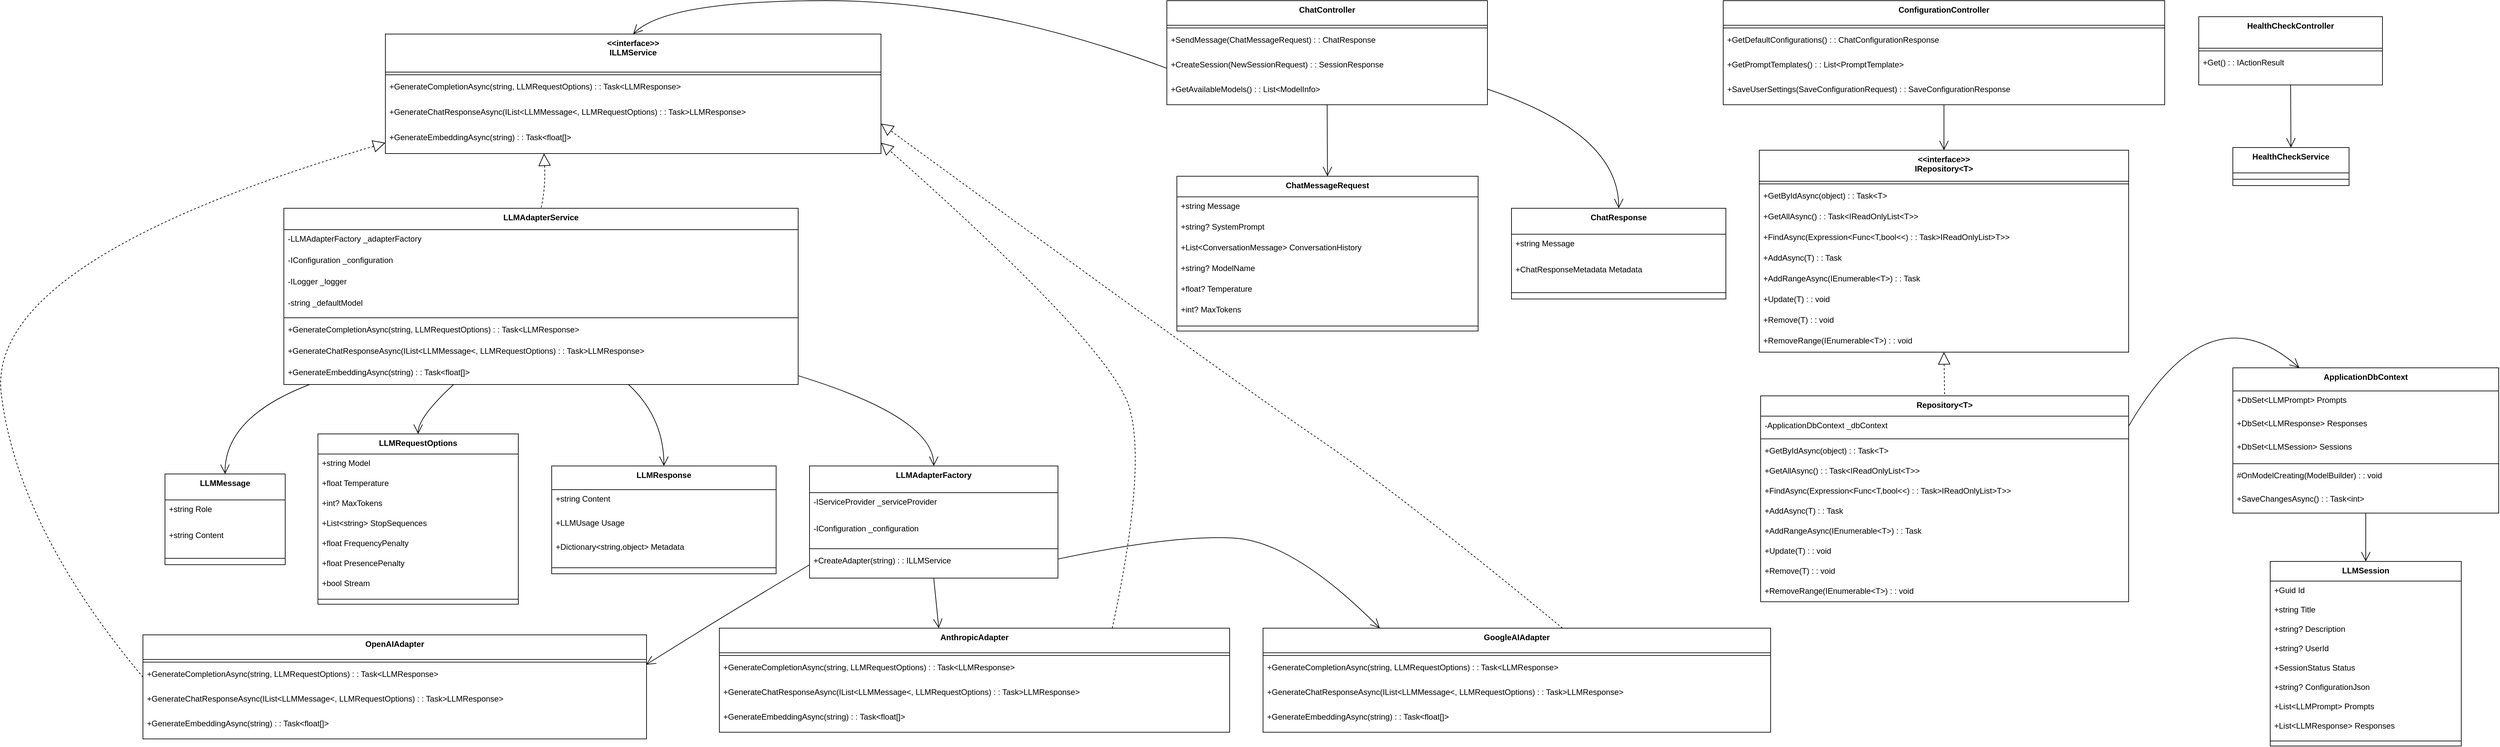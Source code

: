 <mxfile version="26.0.16">
  <diagram name="Página-1" id="ApsR6120ALu_dOZJAOeg">
    <mxGraphModel dx="1590" dy="1212" grid="1" gridSize="10" guides="1" tooltips="1" connect="1" arrows="1" fold="1" page="1" pageScale="1" pageWidth="827" pageHeight="1169" math="0" shadow="0">
      <root>
        <mxCell id="0" />
        <mxCell id="1" parent="0" />
        <mxCell id="GJ7oOKtGmxy4RNg37hP8-1" value="ChatController" style="swimlane;fontStyle=1;align=center;verticalAlign=top;childLayout=stackLayout;horizontal=1;startSize=36.889;horizontalStack=0;resizeParent=1;resizeParentMax=0;resizeLast=0;collapsible=0;marginBottom=0;" vertex="1" parent="1">
          <mxGeometry x="2020" y="20" width="480" height="155.889" as="geometry" />
        </mxCell>
        <mxCell id="GJ7oOKtGmxy4RNg37hP8-2" style="line;strokeWidth=1;fillColor=none;align=left;verticalAlign=middle;spacingTop=-1;spacingLeft=3;spacingRight=3;rotatable=0;labelPosition=right;points=[];portConstraint=eastwest;strokeColor=inherit;" vertex="1" parent="GJ7oOKtGmxy4RNg37hP8-1">
          <mxGeometry y="36.889" width="480" height="8" as="geometry" />
        </mxCell>
        <mxCell id="GJ7oOKtGmxy4RNg37hP8-3" value="+SendMessage(ChatMessageRequest) : : ChatResponse" style="text;strokeColor=none;fillColor=none;align=left;verticalAlign=top;spacingLeft=4;spacingRight=4;overflow=hidden;rotatable=0;points=[[0,0.5],[1,0.5]];portConstraint=eastwest;" vertex="1" parent="GJ7oOKtGmxy4RNg37hP8-1">
          <mxGeometry y="44.889" width="480" height="37" as="geometry" />
        </mxCell>
        <mxCell id="GJ7oOKtGmxy4RNg37hP8-4" value="+CreateSession(NewSessionRequest) : : SessionResponse" style="text;strokeColor=none;fillColor=none;align=left;verticalAlign=top;spacingLeft=4;spacingRight=4;overflow=hidden;rotatable=0;points=[[0,0.5],[1,0.5]];portConstraint=eastwest;" vertex="1" parent="GJ7oOKtGmxy4RNg37hP8-1">
          <mxGeometry y="81.889" width="480" height="37" as="geometry" />
        </mxCell>
        <mxCell id="GJ7oOKtGmxy4RNg37hP8-5" value="+GetAvailableModels() : : List&lt;ModelInfo&gt;" style="text;strokeColor=none;fillColor=none;align=left;verticalAlign=top;spacingLeft=4;spacingRight=4;overflow=hidden;rotatable=0;points=[[0,0.5],[1,0.5]];portConstraint=eastwest;" vertex="1" parent="GJ7oOKtGmxy4RNg37hP8-1">
          <mxGeometry y="118.889" width="480" height="37" as="geometry" />
        </mxCell>
        <mxCell id="GJ7oOKtGmxy4RNg37hP8-6" value="ConfigurationController" style="swimlane;fontStyle=1;align=center;verticalAlign=top;childLayout=stackLayout;horizontal=1;startSize=36.889;horizontalStack=0;resizeParent=1;resizeParentMax=0;resizeLast=0;collapsible=0;marginBottom=0;" vertex="1" parent="1">
          <mxGeometry x="2853" y="20" width="661" height="155.889" as="geometry" />
        </mxCell>
        <mxCell id="GJ7oOKtGmxy4RNg37hP8-7" style="line;strokeWidth=1;fillColor=none;align=left;verticalAlign=middle;spacingTop=-1;spacingLeft=3;spacingRight=3;rotatable=0;labelPosition=right;points=[];portConstraint=eastwest;strokeColor=inherit;" vertex="1" parent="GJ7oOKtGmxy4RNg37hP8-6">
          <mxGeometry y="36.889" width="661" height="8" as="geometry" />
        </mxCell>
        <mxCell id="GJ7oOKtGmxy4RNg37hP8-8" value="+GetDefaultConfigurations() : : ChatConfigurationResponse" style="text;strokeColor=none;fillColor=none;align=left;verticalAlign=top;spacingLeft=4;spacingRight=4;overflow=hidden;rotatable=0;points=[[0,0.5],[1,0.5]];portConstraint=eastwest;" vertex="1" parent="GJ7oOKtGmxy4RNg37hP8-6">
          <mxGeometry y="44.889" width="661" height="37" as="geometry" />
        </mxCell>
        <mxCell id="GJ7oOKtGmxy4RNg37hP8-9" value="+GetPromptTemplates() : : List&lt;PromptTemplate&gt;" style="text;strokeColor=none;fillColor=none;align=left;verticalAlign=top;spacingLeft=4;spacingRight=4;overflow=hidden;rotatable=0;points=[[0,0.5],[1,0.5]];portConstraint=eastwest;" vertex="1" parent="GJ7oOKtGmxy4RNg37hP8-6">
          <mxGeometry y="81.889" width="661" height="37" as="geometry" />
        </mxCell>
        <mxCell id="GJ7oOKtGmxy4RNg37hP8-10" value="+SaveUserSettings(SaveConfigurationRequest) : : SaveConfigurationResponse" style="text;strokeColor=none;fillColor=none;align=left;verticalAlign=top;spacingLeft=4;spacingRight=4;overflow=hidden;rotatable=0;points=[[0,0.5],[1,0.5]];portConstraint=eastwest;" vertex="1" parent="GJ7oOKtGmxy4RNg37hP8-6">
          <mxGeometry y="118.889" width="661" height="37" as="geometry" />
        </mxCell>
        <mxCell id="GJ7oOKtGmxy4RNg37hP8-11" value="HealthCheckController" style="swimlane;fontStyle=1;align=center;verticalAlign=top;childLayout=stackLayout;horizontal=1;startSize=47.2;horizontalStack=0;resizeParent=1;resizeParentMax=0;resizeLast=0;collapsible=0;marginBottom=0;" vertex="1" parent="1">
          <mxGeometry x="3565" y="44" width="275" height="102.2" as="geometry" />
        </mxCell>
        <mxCell id="GJ7oOKtGmxy4RNg37hP8-12" style="line;strokeWidth=1;fillColor=none;align=left;verticalAlign=middle;spacingTop=-1;spacingLeft=3;spacingRight=3;rotatable=0;labelPosition=right;points=[];portConstraint=eastwest;strokeColor=inherit;" vertex="1" parent="GJ7oOKtGmxy4RNg37hP8-11">
          <mxGeometry y="47.2" width="275" height="8" as="geometry" />
        </mxCell>
        <mxCell id="GJ7oOKtGmxy4RNg37hP8-13" value="+Get() : : IActionResult" style="text;strokeColor=none;fillColor=none;align=left;verticalAlign=top;spacingLeft=4;spacingRight=4;overflow=hidden;rotatable=0;points=[[0,0.5],[1,0.5]];portConstraint=eastwest;" vertex="1" parent="GJ7oOKtGmxy4RNg37hP8-11">
          <mxGeometry y="55.2" width="275" height="47" as="geometry" />
        </mxCell>
        <mxCell id="GJ7oOKtGmxy4RNg37hP8-14" value="&lt;&lt;interface&gt;&gt;&#xa;ILLMService" style="swimlane;fontStyle=1;align=center;verticalAlign=top;childLayout=stackLayout;horizontal=1;startSize=57;horizontalStack=0;resizeParent=1;resizeParentMax=0;resizeLast=0;collapsible=0;marginBottom=0;" vertex="1" parent="1">
          <mxGeometry x="850" y="70" width="742" height="179" as="geometry" />
        </mxCell>
        <mxCell id="GJ7oOKtGmxy4RNg37hP8-15" style="line;strokeWidth=1;fillColor=none;align=left;verticalAlign=middle;spacingTop=-1;spacingLeft=3;spacingRight=3;rotatable=0;labelPosition=right;points=[];portConstraint=eastwest;strokeColor=inherit;" vertex="1" parent="GJ7oOKtGmxy4RNg37hP8-14">
          <mxGeometry y="57" width="742" height="8" as="geometry" />
        </mxCell>
        <mxCell id="GJ7oOKtGmxy4RNg37hP8-16" value="+GenerateCompletionAsync(string, LLMRequestOptions) : : Task&lt;LLMResponse&gt;" style="text;strokeColor=none;fillColor=none;align=left;verticalAlign=top;spacingLeft=4;spacingRight=4;overflow=hidden;rotatable=0;points=[[0,0.5],[1,0.5]];portConstraint=eastwest;" vertex="1" parent="GJ7oOKtGmxy4RNg37hP8-14">
          <mxGeometry y="65" width="742" height="38" as="geometry" />
        </mxCell>
        <mxCell id="GJ7oOKtGmxy4RNg37hP8-17" value="+GenerateChatResponseAsync(IList&lt;LLMMessage&lt;, LLMRequestOptions) : : Task&gt;LLMResponse&gt;" style="text;strokeColor=none;fillColor=none;align=left;verticalAlign=top;spacingLeft=4;spacingRight=4;overflow=hidden;rotatable=0;points=[[0,0.5],[1,0.5]];portConstraint=eastwest;" vertex="1" parent="GJ7oOKtGmxy4RNg37hP8-14">
          <mxGeometry y="103" width="742" height="38" as="geometry" />
        </mxCell>
        <mxCell id="GJ7oOKtGmxy4RNg37hP8-18" value="+GenerateEmbeddingAsync(string) : : Task&lt;float[]&gt;" style="text;strokeColor=none;fillColor=none;align=left;verticalAlign=top;spacingLeft=4;spacingRight=4;overflow=hidden;rotatable=0;points=[[0,0.5],[1,0.5]];portConstraint=eastwest;" vertex="1" parent="GJ7oOKtGmxy4RNg37hP8-14">
          <mxGeometry y="141" width="742" height="38" as="geometry" />
        </mxCell>
        <mxCell id="GJ7oOKtGmxy4RNg37hP8-19" value="LLMAdapterService" style="swimlane;fontStyle=1;align=center;verticalAlign=top;childLayout=stackLayout;horizontal=1;startSize=32;horizontalStack=0;resizeParent=1;resizeParentMax=0;resizeLast=0;collapsible=0;marginBottom=0;" vertex="1" parent="1">
          <mxGeometry x="698" y="331" width="770" height="264" as="geometry" />
        </mxCell>
        <mxCell id="GJ7oOKtGmxy4RNg37hP8-20" value="-LLMAdapterFactory _adapterFactory" style="text;strokeColor=none;fillColor=none;align=left;verticalAlign=top;spacingLeft=4;spacingRight=4;overflow=hidden;rotatable=0;points=[[0,0.5],[1,0.5]];portConstraint=eastwest;" vertex="1" parent="GJ7oOKtGmxy4RNg37hP8-19">
          <mxGeometry y="32" width="770" height="32" as="geometry" />
        </mxCell>
        <mxCell id="GJ7oOKtGmxy4RNg37hP8-21" value="-IConfiguration _configuration" style="text;strokeColor=none;fillColor=none;align=left;verticalAlign=top;spacingLeft=4;spacingRight=4;overflow=hidden;rotatable=0;points=[[0,0.5],[1,0.5]];portConstraint=eastwest;" vertex="1" parent="GJ7oOKtGmxy4RNg37hP8-19">
          <mxGeometry y="64" width="770" height="32" as="geometry" />
        </mxCell>
        <mxCell id="GJ7oOKtGmxy4RNg37hP8-22" value="-ILogger _logger" style="text;strokeColor=none;fillColor=none;align=left;verticalAlign=top;spacingLeft=4;spacingRight=4;overflow=hidden;rotatable=0;points=[[0,0.5],[1,0.5]];portConstraint=eastwest;" vertex="1" parent="GJ7oOKtGmxy4RNg37hP8-19">
          <mxGeometry y="96" width="770" height="32" as="geometry" />
        </mxCell>
        <mxCell id="GJ7oOKtGmxy4RNg37hP8-23" value="-string _defaultModel" style="text;strokeColor=none;fillColor=none;align=left;verticalAlign=top;spacingLeft=4;spacingRight=4;overflow=hidden;rotatable=0;points=[[0,0.5],[1,0.5]];portConstraint=eastwest;" vertex="1" parent="GJ7oOKtGmxy4RNg37hP8-19">
          <mxGeometry y="128" width="770" height="32" as="geometry" />
        </mxCell>
        <mxCell id="GJ7oOKtGmxy4RNg37hP8-24" style="line;strokeWidth=1;fillColor=none;align=left;verticalAlign=middle;spacingTop=-1;spacingLeft=3;spacingRight=3;rotatable=0;labelPosition=right;points=[];portConstraint=eastwest;strokeColor=inherit;" vertex="1" parent="GJ7oOKtGmxy4RNg37hP8-19">
          <mxGeometry y="160" width="770" height="8" as="geometry" />
        </mxCell>
        <mxCell id="GJ7oOKtGmxy4RNg37hP8-25" value="+GenerateCompletionAsync(string, LLMRequestOptions) : : Task&lt;LLMResponse&gt;" style="text;strokeColor=none;fillColor=none;align=left;verticalAlign=top;spacingLeft=4;spacingRight=4;overflow=hidden;rotatable=0;points=[[0,0.5],[1,0.5]];portConstraint=eastwest;" vertex="1" parent="GJ7oOKtGmxy4RNg37hP8-19">
          <mxGeometry y="168" width="770" height="32" as="geometry" />
        </mxCell>
        <mxCell id="GJ7oOKtGmxy4RNg37hP8-26" value="+GenerateChatResponseAsync(IList&lt;LLMMessage&lt;, LLMRequestOptions) : : Task&gt;LLMResponse&gt;" style="text;strokeColor=none;fillColor=none;align=left;verticalAlign=top;spacingLeft=4;spacingRight=4;overflow=hidden;rotatable=0;points=[[0,0.5],[1,0.5]];portConstraint=eastwest;" vertex="1" parent="GJ7oOKtGmxy4RNg37hP8-19">
          <mxGeometry y="200" width="770" height="32" as="geometry" />
        </mxCell>
        <mxCell id="GJ7oOKtGmxy4RNg37hP8-27" value="+GenerateEmbeddingAsync(string) : : Task&lt;float[]&gt;" style="text;strokeColor=none;fillColor=none;align=left;verticalAlign=top;spacingLeft=4;spacingRight=4;overflow=hidden;rotatable=0;points=[[0,0.5],[1,0.5]];portConstraint=eastwest;" vertex="1" parent="GJ7oOKtGmxy4RNg37hP8-19">
          <mxGeometry y="232" width="770" height="32" as="geometry" />
        </mxCell>
        <mxCell id="GJ7oOKtGmxy4RNg37hP8-28" value="LLMAdapterFactory" style="swimlane;fontStyle=1;align=center;verticalAlign=top;childLayout=stackLayout;horizontal=1;startSize=40;horizontalStack=0;resizeParent=1;resizeParentMax=0;resizeLast=0;collapsible=0;marginBottom=0;" vertex="1" parent="1">
          <mxGeometry x="1485" y="717" width="372" height="168" as="geometry" />
        </mxCell>
        <mxCell id="GJ7oOKtGmxy4RNg37hP8-29" value="-IServiceProvider _serviceProvider" style="text;strokeColor=none;fillColor=none;align=left;verticalAlign=top;spacingLeft=4;spacingRight=4;overflow=hidden;rotatable=0;points=[[0,0.5],[1,0.5]];portConstraint=eastwest;" vertex="1" parent="GJ7oOKtGmxy4RNg37hP8-28">
          <mxGeometry y="40" width="372" height="40" as="geometry" />
        </mxCell>
        <mxCell id="GJ7oOKtGmxy4RNg37hP8-30" value="-IConfiguration _configuration" style="text;strokeColor=none;fillColor=none;align=left;verticalAlign=top;spacingLeft=4;spacingRight=4;overflow=hidden;rotatable=0;points=[[0,0.5],[1,0.5]];portConstraint=eastwest;" vertex="1" parent="GJ7oOKtGmxy4RNg37hP8-28">
          <mxGeometry y="80" width="372" height="40" as="geometry" />
        </mxCell>
        <mxCell id="GJ7oOKtGmxy4RNg37hP8-31" style="line;strokeWidth=1;fillColor=none;align=left;verticalAlign=middle;spacingTop=-1;spacingLeft=3;spacingRight=3;rotatable=0;labelPosition=right;points=[];portConstraint=eastwest;strokeColor=inherit;" vertex="1" parent="GJ7oOKtGmxy4RNg37hP8-28">
          <mxGeometry y="120" width="372" height="8" as="geometry" />
        </mxCell>
        <mxCell id="GJ7oOKtGmxy4RNg37hP8-32" value="+CreateAdapter(string) : : ILLMService" style="text;strokeColor=none;fillColor=none;align=left;verticalAlign=top;spacingLeft=4;spacingRight=4;overflow=hidden;rotatable=0;points=[[0,0.5],[1,0.5]];portConstraint=eastwest;" vertex="1" parent="GJ7oOKtGmxy4RNg37hP8-28">
          <mxGeometry y="128" width="372" height="40" as="geometry" />
        </mxCell>
        <mxCell id="GJ7oOKtGmxy4RNg37hP8-33" value="OpenAIAdapter" style="swimlane;fontStyle=1;align=center;verticalAlign=top;childLayout=stackLayout;horizontal=1;startSize=36.889;horizontalStack=0;resizeParent=1;resizeParentMax=0;resizeLast=0;collapsible=0;marginBottom=0;" vertex="1" parent="1">
          <mxGeometry x="487" y="970" width="754" height="155.889" as="geometry" />
        </mxCell>
        <mxCell id="GJ7oOKtGmxy4RNg37hP8-34" style="line;strokeWidth=1;fillColor=none;align=left;verticalAlign=middle;spacingTop=-1;spacingLeft=3;spacingRight=3;rotatable=0;labelPosition=right;points=[];portConstraint=eastwest;strokeColor=inherit;" vertex="1" parent="GJ7oOKtGmxy4RNg37hP8-33">
          <mxGeometry y="36.889" width="754" height="8" as="geometry" />
        </mxCell>
        <mxCell id="GJ7oOKtGmxy4RNg37hP8-35" value="+GenerateCompletionAsync(string, LLMRequestOptions) : : Task&lt;LLMResponse&gt;" style="text;strokeColor=none;fillColor=none;align=left;verticalAlign=top;spacingLeft=4;spacingRight=4;overflow=hidden;rotatable=0;points=[[0,0.5],[1,0.5]];portConstraint=eastwest;" vertex="1" parent="GJ7oOKtGmxy4RNg37hP8-33">
          <mxGeometry y="44.889" width="754" height="37" as="geometry" />
        </mxCell>
        <mxCell id="GJ7oOKtGmxy4RNg37hP8-36" value="+GenerateChatResponseAsync(IList&lt;LLMMessage&lt;, LLMRequestOptions) : : Task&gt;LLMResponse&gt;" style="text;strokeColor=none;fillColor=none;align=left;verticalAlign=top;spacingLeft=4;spacingRight=4;overflow=hidden;rotatable=0;points=[[0,0.5],[1,0.5]];portConstraint=eastwest;" vertex="1" parent="GJ7oOKtGmxy4RNg37hP8-33">
          <mxGeometry y="81.889" width="754" height="37" as="geometry" />
        </mxCell>
        <mxCell id="GJ7oOKtGmxy4RNg37hP8-37" value="+GenerateEmbeddingAsync(string) : : Task&lt;float[]&gt;" style="text;strokeColor=none;fillColor=none;align=left;verticalAlign=top;spacingLeft=4;spacingRight=4;overflow=hidden;rotatable=0;points=[[0,0.5],[1,0.5]];portConstraint=eastwest;" vertex="1" parent="GJ7oOKtGmxy4RNg37hP8-33">
          <mxGeometry y="118.889" width="754" height="37" as="geometry" />
        </mxCell>
        <mxCell id="GJ7oOKtGmxy4RNg37hP8-38" value="AnthropicAdapter" style="swimlane;fontStyle=1;align=center;verticalAlign=top;childLayout=stackLayout;horizontal=1;startSize=36.889;horizontalStack=0;resizeParent=1;resizeParentMax=0;resizeLast=0;collapsible=0;marginBottom=0;" vertex="1" parent="1">
          <mxGeometry x="1350" y="960" width="764" height="155.889" as="geometry" />
        </mxCell>
        <mxCell id="GJ7oOKtGmxy4RNg37hP8-39" style="line;strokeWidth=1;fillColor=none;align=left;verticalAlign=middle;spacingTop=-1;spacingLeft=3;spacingRight=3;rotatable=0;labelPosition=right;points=[];portConstraint=eastwest;strokeColor=inherit;" vertex="1" parent="GJ7oOKtGmxy4RNg37hP8-38">
          <mxGeometry y="36.889" width="764" height="8" as="geometry" />
        </mxCell>
        <mxCell id="GJ7oOKtGmxy4RNg37hP8-40" value="+GenerateCompletionAsync(string, LLMRequestOptions) : : Task&lt;LLMResponse&gt;" style="text;strokeColor=none;fillColor=none;align=left;verticalAlign=top;spacingLeft=4;spacingRight=4;overflow=hidden;rotatable=0;points=[[0,0.5],[1,0.5]];portConstraint=eastwest;" vertex="1" parent="GJ7oOKtGmxy4RNg37hP8-38">
          <mxGeometry y="44.889" width="764" height="37" as="geometry" />
        </mxCell>
        <mxCell id="GJ7oOKtGmxy4RNg37hP8-41" value="+GenerateChatResponseAsync(IList&lt;LLMMessage&lt;, LLMRequestOptions) : : Task&gt;LLMResponse&gt;" style="text;strokeColor=none;fillColor=none;align=left;verticalAlign=top;spacingLeft=4;spacingRight=4;overflow=hidden;rotatable=0;points=[[0,0.5],[1,0.5]];portConstraint=eastwest;" vertex="1" parent="GJ7oOKtGmxy4RNg37hP8-38">
          <mxGeometry y="81.889" width="764" height="37" as="geometry" />
        </mxCell>
        <mxCell id="GJ7oOKtGmxy4RNg37hP8-42" value="+GenerateEmbeddingAsync(string) : : Task&lt;float[]&gt;" style="text;strokeColor=none;fillColor=none;align=left;verticalAlign=top;spacingLeft=4;spacingRight=4;overflow=hidden;rotatable=0;points=[[0,0.5],[1,0.5]];portConstraint=eastwest;" vertex="1" parent="GJ7oOKtGmxy4RNg37hP8-38">
          <mxGeometry y="118.889" width="764" height="37" as="geometry" />
        </mxCell>
        <mxCell id="GJ7oOKtGmxy4RNg37hP8-43" value="GoogleAIAdapter" style="swimlane;fontStyle=1;align=center;verticalAlign=top;childLayout=stackLayout;horizontal=1;startSize=36.889;horizontalStack=0;resizeParent=1;resizeParentMax=0;resizeLast=0;collapsible=0;marginBottom=0;" vertex="1" parent="1">
          <mxGeometry x="2164" y="960" width="760" height="155.889" as="geometry" />
        </mxCell>
        <mxCell id="GJ7oOKtGmxy4RNg37hP8-44" style="line;strokeWidth=1;fillColor=none;align=left;verticalAlign=middle;spacingTop=-1;spacingLeft=3;spacingRight=3;rotatable=0;labelPosition=right;points=[];portConstraint=eastwest;strokeColor=inherit;" vertex="1" parent="GJ7oOKtGmxy4RNg37hP8-43">
          <mxGeometry y="36.889" width="760" height="8" as="geometry" />
        </mxCell>
        <mxCell id="GJ7oOKtGmxy4RNg37hP8-45" value="+GenerateCompletionAsync(string, LLMRequestOptions) : : Task&lt;LLMResponse&gt;" style="text;strokeColor=none;fillColor=none;align=left;verticalAlign=top;spacingLeft=4;spacingRight=4;overflow=hidden;rotatable=0;points=[[0,0.5],[1,0.5]];portConstraint=eastwest;" vertex="1" parent="GJ7oOKtGmxy4RNg37hP8-43">
          <mxGeometry y="44.889" width="760" height="37" as="geometry" />
        </mxCell>
        <mxCell id="GJ7oOKtGmxy4RNg37hP8-46" value="+GenerateChatResponseAsync(IList&lt;LLMMessage&lt;, LLMRequestOptions) : : Task&gt;LLMResponse&gt;" style="text;strokeColor=none;fillColor=none;align=left;verticalAlign=top;spacingLeft=4;spacingRight=4;overflow=hidden;rotatable=0;points=[[0,0.5],[1,0.5]];portConstraint=eastwest;" vertex="1" parent="GJ7oOKtGmxy4RNg37hP8-43">
          <mxGeometry y="81.889" width="760" height="37" as="geometry" />
        </mxCell>
        <mxCell id="GJ7oOKtGmxy4RNg37hP8-47" value="+GenerateEmbeddingAsync(string) : : Task&lt;float[]&gt;" style="text;strokeColor=none;fillColor=none;align=left;verticalAlign=top;spacingLeft=4;spacingRight=4;overflow=hidden;rotatable=0;points=[[0,0.5],[1,0.5]];portConstraint=eastwest;" vertex="1" parent="GJ7oOKtGmxy4RNg37hP8-43">
          <mxGeometry y="118.889" width="760" height="37" as="geometry" />
        </mxCell>
        <mxCell id="GJ7oOKtGmxy4RNg37hP8-48" value="LLMMessage" style="swimlane;fontStyle=1;align=center;verticalAlign=top;childLayout=stackLayout;horizontal=1;startSize=38.857;horizontalStack=0;resizeParent=1;resizeParentMax=0;resizeLast=0;collapsible=0;marginBottom=0;" vertex="1" parent="1">
          <mxGeometry x="520" y="729" width="180" height="135.857" as="geometry" />
        </mxCell>
        <mxCell id="GJ7oOKtGmxy4RNg37hP8-49" value="+string Role" style="text;strokeColor=none;fillColor=none;align=left;verticalAlign=top;spacingLeft=4;spacingRight=4;overflow=hidden;rotatable=0;points=[[0,0.5],[1,0.5]];portConstraint=eastwest;" vertex="1" parent="GJ7oOKtGmxy4RNg37hP8-48">
          <mxGeometry y="38.857" width="180" height="39" as="geometry" />
        </mxCell>
        <mxCell id="GJ7oOKtGmxy4RNg37hP8-50" value="+string Content" style="text;strokeColor=none;fillColor=none;align=left;verticalAlign=top;spacingLeft=4;spacingRight=4;overflow=hidden;rotatable=0;points=[[0,0.5],[1,0.5]];portConstraint=eastwest;" vertex="1" parent="GJ7oOKtGmxy4RNg37hP8-48">
          <mxGeometry y="77.857" width="180" height="39" as="geometry" />
        </mxCell>
        <mxCell id="GJ7oOKtGmxy4RNg37hP8-51" style="line;strokeWidth=1;fillColor=none;align=left;verticalAlign=middle;spacingTop=-1;spacingLeft=3;spacingRight=3;rotatable=0;labelPosition=right;points=[];portConstraint=eastwest;strokeColor=inherit;" vertex="1" parent="GJ7oOKtGmxy4RNg37hP8-48">
          <mxGeometry y="116.857" width="180" height="19" as="geometry" />
        </mxCell>
        <mxCell id="GJ7oOKtGmxy4RNg37hP8-52" value="LLMRequestOptions" style="swimlane;fontStyle=1;align=center;verticalAlign=top;childLayout=stackLayout;horizontal=1;startSize=30.118;horizontalStack=0;resizeParent=1;resizeParentMax=0;resizeLast=0;collapsible=0;marginBottom=0;" vertex="1" parent="1">
          <mxGeometry x="749" y="669" width="300" height="255.118" as="geometry" />
        </mxCell>
        <mxCell id="GJ7oOKtGmxy4RNg37hP8-53" value="+string Model" style="text;strokeColor=none;fillColor=none;align=left;verticalAlign=top;spacingLeft=4;spacingRight=4;overflow=hidden;rotatable=0;points=[[0,0.5],[1,0.5]];portConstraint=eastwest;" vertex="1" parent="GJ7oOKtGmxy4RNg37hP8-52">
          <mxGeometry y="30.118" width="300" height="30" as="geometry" />
        </mxCell>
        <mxCell id="GJ7oOKtGmxy4RNg37hP8-54" value="+float Temperature" style="text;strokeColor=none;fillColor=none;align=left;verticalAlign=top;spacingLeft=4;spacingRight=4;overflow=hidden;rotatable=0;points=[[0,0.5],[1,0.5]];portConstraint=eastwest;" vertex="1" parent="GJ7oOKtGmxy4RNg37hP8-52">
          <mxGeometry y="60.118" width="300" height="30" as="geometry" />
        </mxCell>
        <mxCell id="GJ7oOKtGmxy4RNg37hP8-55" value="+int? MaxTokens" style="text;strokeColor=none;fillColor=none;align=left;verticalAlign=top;spacingLeft=4;spacingRight=4;overflow=hidden;rotatable=0;points=[[0,0.5],[1,0.5]];portConstraint=eastwest;" vertex="1" parent="GJ7oOKtGmxy4RNg37hP8-52">
          <mxGeometry y="90.118" width="300" height="30" as="geometry" />
        </mxCell>
        <mxCell id="GJ7oOKtGmxy4RNg37hP8-56" value="+List&lt;string&gt; StopSequences" style="text;strokeColor=none;fillColor=none;align=left;verticalAlign=top;spacingLeft=4;spacingRight=4;overflow=hidden;rotatable=0;points=[[0,0.5],[1,0.5]];portConstraint=eastwest;" vertex="1" parent="GJ7oOKtGmxy4RNg37hP8-52">
          <mxGeometry y="120.118" width="300" height="30" as="geometry" />
        </mxCell>
        <mxCell id="GJ7oOKtGmxy4RNg37hP8-57" value="+float FrequencyPenalty" style="text;strokeColor=none;fillColor=none;align=left;verticalAlign=top;spacingLeft=4;spacingRight=4;overflow=hidden;rotatable=0;points=[[0,0.5],[1,0.5]];portConstraint=eastwest;" vertex="1" parent="GJ7oOKtGmxy4RNg37hP8-52">
          <mxGeometry y="150.118" width="300" height="30" as="geometry" />
        </mxCell>
        <mxCell id="GJ7oOKtGmxy4RNg37hP8-58" value="+float PresencePenalty" style="text;strokeColor=none;fillColor=none;align=left;verticalAlign=top;spacingLeft=4;spacingRight=4;overflow=hidden;rotatable=0;points=[[0,0.5],[1,0.5]];portConstraint=eastwest;" vertex="1" parent="GJ7oOKtGmxy4RNg37hP8-52">
          <mxGeometry y="180.118" width="300" height="30" as="geometry" />
        </mxCell>
        <mxCell id="GJ7oOKtGmxy4RNg37hP8-59" value="+bool Stream" style="text;strokeColor=none;fillColor=none;align=left;verticalAlign=top;spacingLeft=4;spacingRight=4;overflow=hidden;rotatable=0;points=[[0,0.5],[1,0.5]];portConstraint=eastwest;" vertex="1" parent="GJ7oOKtGmxy4RNg37hP8-52">
          <mxGeometry y="210.118" width="300" height="30" as="geometry" />
        </mxCell>
        <mxCell id="GJ7oOKtGmxy4RNg37hP8-60" style="line;strokeWidth=1;fillColor=none;align=left;verticalAlign=middle;spacingTop=-1;spacingLeft=3;spacingRight=3;rotatable=0;labelPosition=right;points=[];portConstraint=eastwest;strokeColor=inherit;" vertex="1" parent="GJ7oOKtGmxy4RNg37hP8-52">
          <mxGeometry y="240.118" width="300" height="15" as="geometry" />
        </mxCell>
        <mxCell id="GJ7oOKtGmxy4RNg37hP8-61" value="LLMResponse" style="swimlane;fontStyle=1;align=center;verticalAlign=top;childLayout=stackLayout;horizontal=1;startSize=35.556;horizontalStack=0;resizeParent=1;resizeParentMax=0;resizeLast=0;collapsible=0;marginBottom=0;" vertex="1" parent="1">
          <mxGeometry x="1099" y="717" width="336" height="161.556" as="geometry" />
        </mxCell>
        <mxCell id="GJ7oOKtGmxy4RNg37hP8-62" value="+string Content" style="text;strokeColor=none;fillColor=none;align=left;verticalAlign=top;spacingLeft=4;spacingRight=4;overflow=hidden;rotatable=0;points=[[0,0.5],[1,0.5]];portConstraint=eastwest;" vertex="1" parent="GJ7oOKtGmxy4RNg37hP8-61">
          <mxGeometry y="35.556" width="336" height="36" as="geometry" />
        </mxCell>
        <mxCell id="GJ7oOKtGmxy4RNg37hP8-63" value="+LLMUsage Usage" style="text;strokeColor=none;fillColor=none;align=left;verticalAlign=top;spacingLeft=4;spacingRight=4;overflow=hidden;rotatable=0;points=[[0,0.5],[1,0.5]];portConstraint=eastwest;" vertex="1" parent="GJ7oOKtGmxy4RNg37hP8-61">
          <mxGeometry y="71.556" width="336" height="36" as="geometry" />
        </mxCell>
        <mxCell id="GJ7oOKtGmxy4RNg37hP8-64" value="+Dictionary&lt;string,object&gt; Metadata" style="text;strokeColor=none;fillColor=none;align=left;verticalAlign=top;spacingLeft=4;spacingRight=4;overflow=hidden;rotatable=0;points=[[0,0.5],[1,0.5]];portConstraint=eastwest;" vertex="1" parent="GJ7oOKtGmxy4RNg37hP8-61">
          <mxGeometry y="107.556" width="336" height="36" as="geometry" />
        </mxCell>
        <mxCell id="GJ7oOKtGmxy4RNg37hP8-65" style="line;strokeWidth=1;fillColor=none;align=left;verticalAlign=middle;spacingTop=-1;spacingLeft=3;spacingRight=3;rotatable=0;labelPosition=right;points=[];portConstraint=eastwest;strokeColor=inherit;" vertex="1" parent="GJ7oOKtGmxy4RNg37hP8-61">
          <mxGeometry y="143.556" width="336" height="18" as="geometry" />
        </mxCell>
        <mxCell id="GJ7oOKtGmxy4RNg37hP8-66" value="ChatMessageRequest" style="swimlane;fontStyle=1;align=center;verticalAlign=top;childLayout=stackLayout;horizontal=1;startSize=30.933;horizontalStack=0;resizeParent=1;resizeParentMax=0;resizeLast=0;collapsible=0;marginBottom=0;" vertex="1" parent="1">
          <mxGeometry x="2035" y="283" width="451" height="231.933" as="geometry" />
        </mxCell>
        <mxCell id="GJ7oOKtGmxy4RNg37hP8-67" value="+string Message" style="text;strokeColor=none;fillColor=none;align=left;verticalAlign=top;spacingLeft=4;spacingRight=4;overflow=hidden;rotatable=0;points=[[0,0.5],[1,0.5]];portConstraint=eastwest;" vertex="1" parent="GJ7oOKtGmxy4RNg37hP8-66">
          <mxGeometry y="30.933" width="451" height="31" as="geometry" />
        </mxCell>
        <mxCell id="GJ7oOKtGmxy4RNg37hP8-68" value="+string? SystemPrompt" style="text;strokeColor=none;fillColor=none;align=left;verticalAlign=top;spacingLeft=4;spacingRight=4;overflow=hidden;rotatable=0;points=[[0,0.5],[1,0.5]];portConstraint=eastwest;" vertex="1" parent="GJ7oOKtGmxy4RNg37hP8-66">
          <mxGeometry y="61.933" width="451" height="31" as="geometry" />
        </mxCell>
        <mxCell id="GJ7oOKtGmxy4RNg37hP8-69" value="+List&lt;ConversationMessage&gt; ConversationHistory" style="text;strokeColor=none;fillColor=none;align=left;verticalAlign=top;spacingLeft=4;spacingRight=4;overflow=hidden;rotatable=0;points=[[0,0.5],[1,0.5]];portConstraint=eastwest;" vertex="1" parent="GJ7oOKtGmxy4RNg37hP8-66">
          <mxGeometry y="92.933" width="451" height="31" as="geometry" />
        </mxCell>
        <mxCell id="GJ7oOKtGmxy4RNg37hP8-70" value="+string? ModelName" style="text;strokeColor=none;fillColor=none;align=left;verticalAlign=top;spacingLeft=4;spacingRight=4;overflow=hidden;rotatable=0;points=[[0,0.5],[1,0.5]];portConstraint=eastwest;" vertex="1" parent="GJ7oOKtGmxy4RNg37hP8-66">
          <mxGeometry y="123.933" width="451" height="31" as="geometry" />
        </mxCell>
        <mxCell id="GJ7oOKtGmxy4RNg37hP8-71" value="+float? Temperature" style="text;strokeColor=none;fillColor=none;align=left;verticalAlign=top;spacingLeft=4;spacingRight=4;overflow=hidden;rotatable=0;points=[[0,0.5],[1,0.5]];portConstraint=eastwest;" vertex="1" parent="GJ7oOKtGmxy4RNg37hP8-66">
          <mxGeometry y="154.933" width="451" height="31" as="geometry" />
        </mxCell>
        <mxCell id="GJ7oOKtGmxy4RNg37hP8-72" value="+int? MaxTokens" style="text;strokeColor=none;fillColor=none;align=left;verticalAlign=top;spacingLeft=4;spacingRight=4;overflow=hidden;rotatable=0;points=[[0,0.5],[1,0.5]];portConstraint=eastwest;" vertex="1" parent="GJ7oOKtGmxy4RNg37hP8-66">
          <mxGeometry y="185.933" width="451" height="31" as="geometry" />
        </mxCell>
        <mxCell id="GJ7oOKtGmxy4RNg37hP8-73" style="line;strokeWidth=1;fillColor=none;align=left;verticalAlign=middle;spacingTop=-1;spacingLeft=3;spacingRight=3;rotatable=0;labelPosition=right;points=[];portConstraint=eastwest;strokeColor=inherit;" vertex="1" parent="GJ7oOKtGmxy4RNg37hP8-66">
          <mxGeometry y="216.933" width="451" height="15" as="geometry" />
        </mxCell>
        <mxCell id="GJ7oOKtGmxy4RNg37hP8-74" value="ChatResponse" style="swimlane;fontStyle=1;align=center;verticalAlign=top;childLayout=stackLayout;horizontal=1;startSize=38.857;horizontalStack=0;resizeParent=1;resizeParentMax=0;resizeLast=0;collapsible=0;marginBottom=0;" vertex="1" parent="1">
          <mxGeometry x="2536" y="331" width="321" height="135.857" as="geometry" />
        </mxCell>
        <mxCell id="GJ7oOKtGmxy4RNg37hP8-75" value="+string Message" style="text;strokeColor=none;fillColor=none;align=left;verticalAlign=top;spacingLeft=4;spacingRight=4;overflow=hidden;rotatable=0;points=[[0,0.5],[1,0.5]];portConstraint=eastwest;" vertex="1" parent="GJ7oOKtGmxy4RNg37hP8-74">
          <mxGeometry y="38.857" width="321" height="39" as="geometry" />
        </mxCell>
        <mxCell id="GJ7oOKtGmxy4RNg37hP8-76" value="+ChatResponseMetadata Metadata" style="text;strokeColor=none;fillColor=none;align=left;verticalAlign=top;spacingLeft=4;spacingRight=4;overflow=hidden;rotatable=0;points=[[0,0.5],[1,0.5]];portConstraint=eastwest;" vertex="1" parent="GJ7oOKtGmxy4RNg37hP8-74">
          <mxGeometry y="77.857" width="321" height="39" as="geometry" />
        </mxCell>
        <mxCell id="GJ7oOKtGmxy4RNg37hP8-77" style="line;strokeWidth=1;fillColor=none;align=left;verticalAlign=middle;spacingTop=-1;spacingLeft=3;spacingRight=3;rotatable=0;labelPosition=right;points=[];portConstraint=eastwest;strokeColor=inherit;" vertex="1" parent="GJ7oOKtGmxy4RNg37hP8-74">
          <mxGeometry y="116.857" width="321" height="19" as="geometry" />
        </mxCell>
        <mxCell id="GJ7oOKtGmxy4RNg37hP8-78" value="LLMSession" style="swimlane;fontStyle=1;align=center;verticalAlign=top;childLayout=stackLayout;horizontal=1;startSize=29.474;horizontalStack=0;resizeParent=1;resizeParentMax=0;resizeLast=0;collapsible=0;marginBottom=0;" vertex="1" parent="1">
          <mxGeometry x="3672" y="860" width="286" height="276.474" as="geometry" />
        </mxCell>
        <mxCell id="GJ7oOKtGmxy4RNg37hP8-79" value="+Guid Id" style="text;strokeColor=none;fillColor=none;align=left;verticalAlign=top;spacingLeft=4;spacingRight=4;overflow=hidden;rotatable=0;points=[[0,0.5],[1,0.5]];portConstraint=eastwest;" vertex="1" parent="GJ7oOKtGmxy4RNg37hP8-78">
          <mxGeometry y="29.474" width="286" height="29" as="geometry" />
        </mxCell>
        <mxCell id="GJ7oOKtGmxy4RNg37hP8-80" value="+string Title" style="text;strokeColor=none;fillColor=none;align=left;verticalAlign=top;spacingLeft=4;spacingRight=4;overflow=hidden;rotatable=0;points=[[0,0.5],[1,0.5]];portConstraint=eastwest;" vertex="1" parent="GJ7oOKtGmxy4RNg37hP8-78">
          <mxGeometry y="58.474" width="286" height="29" as="geometry" />
        </mxCell>
        <mxCell id="GJ7oOKtGmxy4RNg37hP8-81" value="+string? Description" style="text;strokeColor=none;fillColor=none;align=left;verticalAlign=top;spacingLeft=4;spacingRight=4;overflow=hidden;rotatable=0;points=[[0,0.5],[1,0.5]];portConstraint=eastwest;" vertex="1" parent="GJ7oOKtGmxy4RNg37hP8-78">
          <mxGeometry y="87.474" width="286" height="29" as="geometry" />
        </mxCell>
        <mxCell id="GJ7oOKtGmxy4RNg37hP8-82" value="+string? UserId" style="text;strokeColor=none;fillColor=none;align=left;verticalAlign=top;spacingLeft=4;spacingRight=4;overflow=hidden;rotatable=0;points=[[0,0.5],[1,0.5]];portConstraint=eastwest;" vertex="1" parent="GJ7oOKtGmxy4RNg37hP8-78">
          <mxGeometry y="116.474" width="286" height="29" as="geometry" />
        </mxCell>
        <mxCell id="GJ7oOKtGmxy4RNg37hP8-83" value="+SessionStatus Status" style="text;strokeColor=none;fillColor=none;align=left;verticalAlign=top;spacingLeft=4;spacingRight=4;overflow=hidden;rotatable=0;points=[[0,0.5],[1,0.5]];portConstraint=eastwest;" vertex="1" parent="GJ7oOKtGmxy4RNg37hP8-78">
          <mxGeometry y="145.474" width="286" height="29" as="geometry" />
        </mxCell>
        <mxCell id="GJ7oOKtGmxy4RNg37hP8-84" value="+string? ConfigurationJson" style="text;strokeColor=none;fillColor=none;align=left;verticalAlign=top;spacingLeft=4;spacingRight=4;overflow=hidden;rotatable=0;points=[[0,0.5],[1,0.5]];portConstraint=eastwest;" vertex="1" parent="GJ7oOKtGmxy4RNg37hP8-78">
          <mxGeometry y="174.474" width="286" height="29" as="geometry" />
        </mxCell>
        <mxCell id="GJ7oOKtGmxy4RNg37hP8-85" value="+List&lt;LLMPrompt&gt; Prompts" style="text;strokeColor=none;fillColor=none;align=left;verticalAlign=top;spacingLeft=4;spacingRight=4;overflow=hidden;rotatable=0;points=[[0,0.5],[1,0.5]];portConstraint=eastwest;" vertex="1" parent="GJ7oOKtGmxy4RNg37hP8-78">
          <mxGeometry y="203.474" width="286" height="29" as="geometry" />
        </mxCell>
        <mxCell id="GJ7oOKtGmxy4RNg37hP8-86" value="+List&lt;LLMResponse&gt; Responses" style="text;strokeColor=none;fillColor=none;align=left;verticalAlign=top;spacingLeft=4;spacingRight=4;overflow=hidden;rotatable=0;points=[[0,0.5],[1,0.5]];portConstraint=eastwest;" vertex="1" parent="GJ7oOKtGmxy4RNg37hP8-78">
          <mxGeometry y="232.474" width="286" height="29" as="geometry" />
        </mxCell>
        <mxCell id="GJ7oOKtGmxy4RNg37hP8-87" style="line;strokeWidth=1;fillColor=none;align=left;verticalAlign=middle;spacingTop=-1;spacingLeft=3;spacingRight=3;rotatable=0;labelPosition=right;points=[];portConstraint=eastwest;strokeColor=inherit;" vertex="1" parent="GJ7oOKtGmxy4RNg37hP8-78">
          <mxGeometry y="261.474" width="286" height="15" as="geometry" />
        </mxCell>
        <mxCell id="GJ7oOKtGmxy4RNg37hP8-88" value="&lt;&lt;interface&gt;&gt;&#xa;IRepository&lt;T&gt;" style="swimlane;fontStyle=1;align=center;verticalAlign=top;childLayout=stackLayout;horizontal=1;startSize=46.5;horizontalStack=0;resizeParent=1;resizeParentMax=0;resizeLast=0;collapsible=0;marginBottom=0;" vertex="1" parent="1">
          <mxGeometry x="2907" y="244" width="553" height="302.5" as="geometry" />
        </mxCell>
        <mxCell id="GJ7oOKtGmxy4RNg37hP8-89" style="line;strokeWidth=1;fillColor=none;align=left;verticalAlign=middle;spacingTop=-1;spacingLeft=3;spacingRight=3;rotatable=0;labelPosition=right;points=[];portConstraint=eastwest;strokeColor=inherit;" vertex="1" parent="GJ7oOKtGmxy4RNg37hP8-88">
          <mxGeometry y="46.5" width="553" height="8" as="geometry" />
        </mxCell>
        <mxCell id="GJ7oOKtGmxy4RNg37hP8-90" value="+GetByIdAsync(object) : : Task&lt;T&gt;" style="text;strokeColor=none;fillColor=none;align=left;verticalAlign=top;spacingLeft=4;spacingRight=4;overflow=hidden;rotatable=0;points=[[0,0.5],[1,0.5]];portConstraint=eastwest;" vertex="1" parent="GJ7oOKtGmxy4RNg37hP8-88">
          <mxGeometry y="54.5" width="553" height="31" as="geometry" />
        </mxCell>
        <mxCell id="GJ7oOKtGmxy4RNg37hP8-91" value="+GetAllAsync() : : Task&lt;IReadOnlyList&lt;T&gt;&gt;" style="text;strokeColor=none;fillColor=none;align=left;verticalAlign=top;spacingLeft=4;spacingRight=4;overflow=hidden;rotatable=0;points=[[0,0.5],[1,0.5]];portConstraint=eastwest;" vertex="1" parent="GJ7oOKtGmxy4RNg37hP8-88">
          <mxGeometry y="85.5" width="553" height="31" as="geometry" />
        </mxCell>
        <mxCell id="GJ7oOKtGmxy4RNg37hP8-92" value="+FindAsync(Expression&lt;Func&lt;T,bool&lt;&lt;) : : Task&gt;IReadOnlyList&gt;T&gt;&gt;" style="text;strokeColor=none;fillColor=none;align=left;verticalAlign=top;spacingLeft=4;spacingRight=4;overflow=hidden;rotatable=0;points=[[0,0.5],[1,0.5]];portConstraint=eastwest;" vertex="1" parent="GJ7oOKtGmxy4RNg37hP8-88">
          <mxGeometry y="116.5" width="553" height="31" as="geometry" />
        </mxCell>
        <mxCell id="GJ7oOKtGmxy4RNg37hP8-93" value="+AddAsync(T) : : Task" style="text;strokeColor=none;fillColor=none;align=left;verticalAlign=top;spacingLeft=4;spacingRight=4;overflow=hidden;rotatable=0;points=[[0,0.5],[1,0.5]];portConstraint=eastwest;" vertex="1" parent="GJ7oOKtGmxy4RNg37hP8-88">
          <mxGeometry y="147.5" width="553" height="31" as="geometry" />
        </mxCell>
        <mxCell id="GJ7oOKtGmxy4RNg37hP8-94" value="+AddRangeAsync(IEnumerable&lt;T&gt;) : : Task" style="text;strokeColor=none;fillColor=none;align=left;verticalAlign=top;spacingLeft=4;spacingRight=4;overflow=hidden;rotatable=0;points=[[0,0.5],[1,0.5]];portConstraint=eastwest;" vertex="1" parent="GJ7oOKtGmxy4RNg37hP8-88">
          <mxGeometry y="178.5" width="553" height="31" as="geometry" />
        </mxCell>
        <mxCell id="GJ7oOKtGmxy4RNg37hP8-95" value="+Update(T) : : void" style="text;strokeColor=none;fillColor=none;align=left;verticalAlign=top;spacingLeft=4;spacingRight=4;overflow=hidden;rotatable=0;points=[[0,0.5],[1,0.5]];portConstraint=eastwest;" vertex="1" parent="GJ7oOKtGmxy4RNg37hP8-88">
          <mxGeometry y="209.5" width="553" height="31" as="geometry" />
        </mxCell>
        <mxCell id="GJ7oOKtGmxy4RNg37hP8-96" value="+Remove(T) : : void" style="text;strokeColor=none;fillColor=none;align=left;verticalAlign=top;spacingLeft=4;spacingRight=4;overflow=hidden;rotatable=0;points=[[0,0.5],[1,0.5]];portConstraint=eastwest;" vertex="1" parent="GJ7oOKtGmxy4RNg37hP8-88">
          <mxGeometry y="240.5" width="553" height="31" as="geometry" />
        </mxCell>
        <mxCell id="GJ7oOKtGmxy4RNg37hP8-97" value="+RemoveRange(IEnumerable&lt;T&gt;) : : void" style="text;strokeColor=none;fillColor=none;align=left;verticalAlign=top;spacingLeft=4;spacingRight=4;overflow=hidden;rotatable=0;points=[[0,0.5],[1,0.5]];portConstraint=eastwest;" vertex="1" parent="GJ7oOKtGmxy4RNg37hP8-88">
          <mxGeometry y="271.5" width="553" height="31" as="geometry" />
        </mxCell>
        <mxCell id="GJ7oOKtGmxy4RNg37hP8-98" value="Repository&lt;T&gt;" style="swimlane;fontStyle=1;align=center;verticalAlign=top;childLayout=stackLayout;horizontal=1;startSize=30.4;horizontalStack=0;resizeParent=1;resizeParentMax=0;resizeLast=0;collapsible=0;marginBottom=0;" vertex="1" parent="1">
          <mxGeometry x="2909" y="612" width="551" height="308.4" as="geometry" />
        </mxCell>
        <mxCell id="GJ7oOKtGmxy4RNg37hP8-99" value="-ApplicationDbContext _dbContext" style="text;strokeColor=none;fillColor=none;align=left;verticalAlign=top;spacingLeft=4;spacingRight=4;overflow=hidden;rotatable=0;points=[[0,0.5],[1,0.5]];portConstraint=eastwest;" vertex="1" parent="GJ7oOKtGmxy4RNg37hP8-98">
          <mxGeometry y="30.4" width="551" height="30" as="geometry" />
        </mxCell>
        <mxCell id="GJ7oOKtGmxy4RNg37hP8-100" style="line;strokeWidth=1;fillColor=none;align=left;verticalAlign=middle;spacingTop=-1;spacingLeft=3;spacingRight=3;rotatable=0;labelPosition=right;points=[];portConstraint=eastwest;strokeColor=inherit;" vertex="1" parent="GJ7oOKtGmxy4RNg37hP8-98">
          <mxGeometry y="60.4" width="551" height="8" as="geometry" />
        </mxCell>
        <mxCell id="GJ7oOKtGmxy4RNg37hP8-101" value="+GetByIdAsync(object) : : Task&lt;T&gt;" style="text;strokeColor=none;fillColor=none;align=left;verticalAlign=top;spacingLeft=4;spacingRight=4;overflow=hidden;rotatable=0;points=[[0,0.5],[1,0.5]];portConstraint=eastwest;" vertex="1" parent="GJ7oOKtGmxy4RNg37hP8-98">
          <mxGeometry y="68.4" width="551" height="30" as="geometry" />
        </mxCell>
        <mxCell id="GJ7oOKtGmxy4RNg37hP8-102" value="+GetAllAsync() : : Task&lt;IReadOnlyList&lt;T&gt;&gt;" style="text;strokeColor=none;fillColor=none;align=left;verticalAlign=top;spacingLeft=4;spacingRight=4;overflow=hidden;rotatable=0;points=[[0,0.5],[1,0.5]];portConstraint=eastwest;" vertex="1" parent="GJ7oOKtGmxy4RNg37hP8-98">
          <mxGeometry y="98.4" width="551" height="30" as="geometry" />
        </mxCell>
        <mxCell id="GJ7oOKtGmxy4RNg37hP8-103" value="+FindAsync(Expression&lt;Func&lt;T,bool&lt;&lt;) : : Task&gt;IReadOnlyList&gt;T&gt;&gt;" style="text;strokeColor=none;fillColor=none;align=left;verticalAlign=top;spacingLeft=4;spacingRight=4;overflow=hidden;rotatable=0;points=[[0,0.5],[1,0.5]];portConstraint=eastwest;" vertex="1" parent="GJ7oOKtGmxy4RNg37hP8-98">
          <mxGeometry y="128.4" width="551" height="30" as="geometry" />
        </mxCell>
        <mxCell id="GJ7oOKtGmxy4RNg37hP8-104" value="+AddAsync(T) : : Task" style="text;strokeColor=none;fillColor=none;align=left;verticalAlign=top;spacingLeft=4;spacingRight=4;overflow=hidden;rotatable=0;points=[[0,0.5],[1,0.5]];portConstraint=eastwest;" vertex="1" parent="GJ7oOKtGmxy4RNg37hP8-98">
          <mxGeometry y="158.4" width="551" height="30" as="geometry" />
        </mxCell>
        <mxCell id="GJ7oOKtGmxy4RNg37hP8-105" value="+AddRangeAsync(IEnumerable&lt;T&gt;) : : Task" style="text;strokeColor=none;fillColor=none;align=left;verticalAlign=top;spacingLeft=4;spacingRight=4;overflow=hidden;rotatable=0;points=[[0,0.5],[1,0.5]];portConstraint=eastwest;" vertex="1" parent="GJ7oOKtGmxy4RNg37hP8-98">
          <mxGeometry y="188.4" width="551" height="30" as="geometry" />
        </mxCell>
        <mxCell id="GJ7oOKtGmxy4RNg37hP8-106" value="+Update(T) : : void" style="text;strokeColor=none;fillColor=none;align=left;verticalAlign=top;spacingLeft=4;spacingRight=4;overflow=hidden;rotatable=0;points=[[0,0.5],[1,0.5]];portConstraint=eastwest;" vertex="1" parent="GJ7oOKtGmxy4RNg37hP8-98">
          <mxGeometry y="218.4" width="551" height="30" as="geometry" />
        </mxCell>
        <mxCell id="GJ7oOKtGmxy4RNg37hP8-107" value="+Remove(T) : : void" style="text;strokeColor=none;fillColor=none;align=left;verticalAlign=top;spacingLeft=4;spacingRight=4;overflow=hidden;rotatable=0;points=[[0,0.5],[1,0.5]];portConstraint=eastwest;" vertex="1" parent="GJ7oOKtGmxy4RNg37hP8-98">
          <mxGeometry y="248.4" width="551" height="30" as="geometry" />
        </mxCell>
        <mxCell id="GJ7oOKtGmxy4RNg37hP8-108" value="+RemoveRange(IEnumerable&lt;T&gt;) : : void" style="text;strokeColor=none;fillColor=none;align=left;verticalAlign=top;spacingLeft=4;spacingRight=4;overflow=hidden;rotatable=0;points=[[0,0.5],[1,0.5]];portConstraint=eastwest;" vertex="1" parent="GJ7oOKtGmxy4RNg37hP8-98">
          <mxGeometry y="278.4" width="551" height="30" as="geometry" />
        </mxCell>
        <mxCell id="GJ7oOKtGmxy4RNg37hP8-109" value="ApplicationDbContext" style="swimlane;fontStyle=1;align=center;verticalAlign=top;childLayout=stackLayout;horizontal=1;startSize=34.667;horizontalStack=0;resizeParent=1;resizeParentMax=0;resizeLast=0;collapsible=0;marginBottom=0;" vertex="1" parent="1">
          <mxGeometry x="3616" y="570" width="398" height="217.667" as="geometry" />
        </mxCell>
        <mxCell id="GJ7oOKtGmxy4RNg37hP8-110" value="+DbSet&lt;LLMPrompt&gt; Prompts" style="text;strokeColor=none;fillColor=none;align=left;verticalAlign=top;spacingLeft=4;spacingRight=4;overflow=hidden;rotatable=0;points=[[0,0.5],[1,0.5]];portConstraint=eastwest;" vertex="1" parent="GJ7oOKtGmxy4RNg37hP8-109">
          <mxGeometry y="34.667" width="398" height="35" as="geometry" />
        </mxCell>
        <mxCell id="GJ7oOKtGmxy4RNg37hP8-111" value="+DbSet&lt;LLMResponse&gt; Responses" style="text;strokeColor=none;fillColor=none;align=left;verticalAlign=top;spacingLeft=4;spacingRight=4;overflow=hidden;rotatable=0;points=[[0,0.5],[1,0.5]];portConstraint=eastwest;" vertex="1" parent="GJ7oOKtGmxy4RNg37hP8-109">
          <mxGeometry y="69.667" width="398" height="35" as="geometry" />
        </mxCell>
        <mxCell id="GJ7oOKtGmxy4RNg37hP8-112" value="+DbSet&lt;LLMSession&gt; Sessions" style="text;strokeColor=none;fillColor=none;align=left;verticalAlign=top;spacingLeft=4;spacingRight=4;overflow=hidden;rotatable=0;points=[[0,0.5],[1,0.5]];portConstraint=eastwest;" vertex="1" parent="GJ7oOKtGmxy4RNg37hP8-109">
          <mxGeometry y="104.667" width="398" height="35" as="geometry" />
        </mxCell>
        <mxCell id="GJ7oOKtGmxy4RNg37hP8-113" style="line;strokeWidth=1;fillColor=none;align=left;verticalAlign=middle;spacingTop=-1;spacingLeft=3;spacingRight=3;rotatable=0;labelPosition=right;points=[];portConstraint=eastwest;strokeColor=inherit;" vertex="1" parent="GJ7oOKtGmxy4RNg37hP8-109">
          <mxGeometry y="139.667" width="398" height="8" as="geometry" />
        </mxCell>
        <mxCell id="GJ7oOKtGmxy4RNg37hP8-114" value="#OnModelCreating(ModelBuilder) : : void" style="text;strokeColor=none;fillColor=none;align=left;verticalAlign=top;spacingLeft=4;spacingRight=4;overflow=hidden;rotatable=0;points=[[0,0.5],[1,0.5]];portConstraint=eastwest;" vertex="1" parent="GJ7oOKtGmxy4RNg37hP8-109">
          <mxGeometry y="147.667" width="398" height="35" as="geometry" />
        </mxCell>
        <mxCell id="GJ7oOKtGmxy4RNg37hP8-115" value="+SaveChangesAsync() : : Task&lt;int&gt;" style="text;strokeColor=none;fillColor=none;align=left;verticalAlign=top;spacingLeft=4;spacingRight=4;overflow=hidden;rotatable=0;points=[[0,0.5],[1,0.5]];portConstraint=eastwest;" vertex="1" parent="GJ7oOKtGmxy4RNg37hP8-109">
          <mxGeometry y="182.667" width="398" height="35" as="geometry" />
        </mxCell>
        <mxCell id="GJ7oOKtGmxy4RNg37hP8-116" value="HealthCheckService" style="swimlane;fontStyle=1;align=center;verticalAlign=top;childLayout=stackLayout;horizontal=1;startSize=38;horizontalStack=0;resizeParent=1;resizeParentMax=0;resizeLast=0;collapsible=0;marginBottom=0;" vertex="1" parent="1">
          <mxGeometry x="3616" y="240" width="174" height="57" as="geometry" />
        </mxCell>
        <mxCell id="GJ7oOKtGmxy4RNg37hP8-117" style="line;strokeWidth=1;fillColor=none;align=left;verticalAlign=middle;spacingTop=-1;spacingLeft=3;spacingRight=3;rotatable=0;labelPosition=right;points=[];portConstraint=eastwest;strokeColor=inherit;" vertex="1" parent="GJ7oOKtGmxy4RNg37hP8-116">
          <mxGeometry y="38" width="174" height="19" as="geometry" />
        </mxCell>
        <mxCell id="GJ7oOKtGmxy4RNg37hP8-118" value="" style="curved=1;startArrow=none;endArrow=open;endSize=12;exitX=0;exitY=0.65;entryX=0.5;entryY=0;rounded=0;" edge="1" parent="1" source="GJ7oOKtGmxy4RNg37hP8-1" target="GJ7oOKtGmxy4RNg37hP8-14">
          <mxGeometry relative="1" as="geometry">
            <Array as="points">
              <mxPoint x="1750" y="20" />
              <mxPoint x="1270" y="20" />
            </Array>
          </mxGeometry>
        </mxCell>
        <mxCell id="GJ7oOKtGmxy4RNg37hP8-119" value="" style="curved=1;startArrow=none;endArrow=open;endSize=12;exitX=0.5;exitY=1;entryX=0.5;entryY=0;rounded=0;" edge="1" parent="1" source="GJ7oOKtGmxy4RNg37hP8-6" target="GJ7oOKtGmxy4RNg37hP8-88">
          <mxGeometry relative="1" as="geometry">
            <Array as="points" />
          </mxGeometry>
        </mxCell>
        <mxCell id="GJ7oOKtGmxy4RNg37hP8-120" value="" style="curved=1;startArrow=none;endArrow=open;endSize=12;exitX=0.5;exitY=1;entryX=0.5;entryY=0;rounded=0;" edge="1" parent="1" source="GJ7oOKtGmxy4RNg37hP8-11" target="GJ7oOKtGmxy4RNg37hP8-116">
          <mxGeometry relative="1" as="geometry">
            <Array as="points" />
          </mxGeometry>
        </mxCell>
        <mxCell id="GJ7oOKtGmxy4RNg37hP8-121" value="" style="curved=1;dashed=1;startArrow=block;startSize=16;startFill=0;endArrow=none;exitX=0.32;exitY=1;entryX=0.5;entryY=0;rounded=0;" edge="1" parent="1" source="GJ7oOKtGmxy4RNg37hP8-14" target="GJ7oOKtGmxy4RNg37hP8-19">
          <mxGeometry relative="1" as="geometry">
            <Array as="points">
              <mxPoint x="1090" y="300" />
            </Array>
          </mxGeometry>
        </mxCell>
        <mxCell id="GJ7oOKtGmxy4RNg37hP8-122" value="" style="curved=1;startArrow=none;endArrow=open;endSize=12;exitX=1;exitY=0.95;entryX=0.5;entryY=0;rounded=0;" edge="1" parent="1" source="GJ7oOKtGmxy4RNg37hP8-19" target="GJ7oOKtGmxy4RNg37hP8-28">
          <mxGeometry relative="1" as="geometry">
            <Array as="points">
              <mxPoint x="1671" y="644" />
            </Array>
          </mxGeometry>
        </mxCell>
        <mxCell id="GJ7oOKtGmxy4RNg37hP8-123" value="" style="curved=1;startArrow=none;endArrow=open;endSize=12;exitX=0;exitY=0.5;entryX=0.999;entryY=-0.006;rounded=0;entryDx=0;entryDy=0;exitDx=0;exitDy=0;entryPerimeter=0;" edge="1" parent="1" source="GJ7oOKtGmxy4RNg37hP8-32" target="GJ7oOKtGmxy4RNg37hP8-35">
          <mxGeometry relative="1" as="geometry">
            <Array as="points">
              <mxPoint x="1360" y="940" />
              <mxPoint x="1280" y="990" />
            </Array>
          </mxGeometry>
        </mxCell>
        <mxCell id="GJ7oOKtGmxy4RNg37hP8-124" value="" style="curved=1;startArrow=none;endArrow=open;endSize=12;exitX=0.5;exitY=1;entryX=0.43;entryY=0;rounded=0;" edge="1" parent="1" source="GJ7oOKtGmxy4RNg37hP8-28" target="GJ7oOKtGmxy4RNg37hP8-38">
          <mxGeometry relative="1" as="geometry">
            <Array as="points" />
          </mxGeometry>
        </mxCell>
        <mxCell id="GJ7oOKtGmxy4RNg37hP8-125" value="" style="curved=1;startArrow=none;endArrow=open;endSize=12;exitX=1;exitY=0.83;entryX=0.23;entryY=0;rounded=0;" edge="1" parent="1" source="GJ7oOKtGmxy4RNg37hP8-28" target="GJ7oOKtGmxy4RNg37hP8-43">
          <mxGeometry relative="1" as="geometry">
            <Array as="points">
              <mxPoint x="2030" y="820" />
              <mxPoint x="2210" y="830" />
            </Array>
          </mxGeometry>
        </mxCell>
        <mxCell id="GJ7oOKtGmxy4RNg37hP8-126" value="" style="curved=1;dashed=1;startArrow=none;endArrow=block;endSize=16;endFill=0;exitX=0;exitY=0.5;entryX=0;entryY=0.91;rounded=0;exitDx=0;exitDy=0;" edge="1" parent="1" source="GJ7oOKtGmxy4RNg37hP8-35" target="GJ7oOKtGmxy4RNg37hP8-14">
          <mxGeometry relative="1" as="geometry">
            <Array as="points">
              <mxPoint x="300" y="810" />
              <mxPoint x="250" y="410" />
            </Array>
          </mxGeometry>
        </mxCell>
        <mxCell id="GJ7oOKtGmxy4RNg37hP8-127" value="" style="curved=1;dashed=1;startArrow=none;endArrow=block;endSize=16;endFill=0;exitX=0.77;exitY=0;entryX=1;entryY=0.91;rounded=0;" edge="1" parent="1" source="GJ7oOKtGmxy4RNg37hP8-38" target="GJ7oOKtGmxy4RNg37hP8-14">
          <mxGeometry relative="1" as="geometry">
            <Array as="points">
              <mxPoint x="1990" y="720" />
              <mxPoint x="1938" y="540" />
            </Array>
          </mxGeometry>
        </mxCell>
        <mxCell id="GJ7oOKtGmxy4RNg37hP8-128" value="" style="curved=1;dashed=1;startArrow=none;endArrow=block;endSize=16;endFill=0;exitX=0.59;exitY=0;entryX=1;entryY=0.75;rounded=0;" edge="1" parent="1" source="GJ7oOKtGmxy4RNg37hP8-43" target="GJ7oOKtGmxy4RNg37hP8-14">
          <mxGeometry relative="1" as="geometry">
            <Array as="points">
              <mxPoint x="2370" y="760" />
              <mxPoint x="2120" y="590" />
            </Array>
          </mxGeometry>
        </mxCell>
        <mxCell id="GJ7oOKtGmxy4RNg37hP8-129" value="" style="curved=1;startArrow=none;endArrow=open;endSize=12;exitX=0.67;exitY=1;entryX=0.5;entryY=0;rounded=0;" edge="1" parent="1" source="GJ7oOKtGmxy4RNg37hP8-19" target="GJ7oOKtGmxy4RNg37hP8-61">
          <mxGeometry relative="1" as="geometry">
            <Array as="points">
              <mxPoint x="1267" y="644" />
            </Array>
          </mxGeometry>
        </mxCell>
        <mxCell id="GJ7oOKtGmxy4RNg37hP8-130" value="" style="curved=1;startArrow=none;endArrow=open;endSize=12;exitX=0.05;exitY=1;entryX=0.5;entryY=0;rounded=0;" edge="1" parent="1" source="GJ7oOKtGmxy4RNg37hP8-19" target="GJ7oOKtGmxy4RNg37hP8-48">
          <mxGeometry relative="1" as="geometry">
            <Array as="points">
              <mxPoint x="609" y="644" />
            </Array>
          </mxGeometry>
        </mxCell>
        <mxCell id="GJ7oOKtGmxy4RNg37hP8-131" value="" style="curved=1;startArrow=none;endArrow=open;endSize=12;exitX=0.33;exitY=1;entryX=0.5;entryY=0;rounded=0;" edge="1" parent="1" source="GJ7oOKtGmxy4RNg37hP8-19" target="GJ7oOKtGmxy4RNg37hP8-52">
          <mxGeometry relative="1" as="geometry">
            <Array as="points">
              <mxPoint x="899" y="644" />
            </Array>
          </mxGeometry>
        </mxCell>
        <mxCell id="GJ7oOKtGmxy4RNg37hP8-132" value="" style="curved=1;startArrow=none;endArrow=open;endSize=12;exitX=0.5;exitY=1;entryX=0.5;entryY=0;rounded=0;" edge="1" parent="1" source="GJ7oOKtGmxy4RNg37hP8-1" target="GJ7oOKtGmxy4RNg37hP8-66">
          <mxGeometry relative="1" as="geometry">
            <Array as="points" />
          </mxGeometry>
        </mxCell>
        <mxCell id="GJ7oOKtGmxy4RNg37hP8-133" value="" style="curved=1;startArrow=none;endArrow=open;endSize=12;exitX=1;exitY=0.85;entryX=0.5;entryY=0;rounded=0;" edge="1" parent="1" source="GJ7oOKtGmxy4RNg37hP8-1" target="GJ7oOKtGmxy4RNg37hP8-74">
          <mxGeometry relative="1" as="geometry">
            <Array as="points">
              <mxPoint x="2697" y="219" />
            </Array>
          </mxGeometry>
        </mxCell>
        <mxCell id="GJ7oOKtGmxy4RNg37hP8-134" value="" style="curved=1;dashed=1;startArrow=block;startSize=16;startFill=0;endArrow=none;exitX=0.5;exitY=1;entryX=0.5;entryY=0;rounded=0;" edge="1" parent="1" source="GJ7oOKtGmxy4RNg37hP8-88" target="GJ7oOKtGmxy4RNg37hP8-98">
          <mxGeometry relative="1" as="geometry">
            <Array as="points" />
          </mxGeometry>
        </mxCell>
        <mxCell id="GJ7oOKtGmxy4RNg37hP8-135" value="" style="curved=1;startArrow=none;endArrow=open;endSize=12;exitX=1;exitY=0.5;entryX=0.25;entryY=0;rounded=0;exitDx=0;exitDy=0;entryDx=0;entryDy=0;" edge="1" parent="1" source="GJ7oOKtGmxy4RNg37hP8-99" target="GJ7oOKtGmxy4RNg37hP8-109">
          <mxGeometry relative="1" as="geometry">
            <Array as="points">
              <mxPoint x="3580" y="450" />
            </Array>
          </mxGeometry>
        </mxCell>
        <mxCell id="GJ7oOKtGmxy4RNg37hP8-136" value="" style="curved=1;startArrow=none;endArrow=open;endSize=12;exitX=0.5;exitY=1;entryX=0.5;entryY=0;rounded=0;" edge="1" parent="1" source="GJ7oOKtGmxy4RNg37hP8-109" target="GJ7oOKtGmxy4RNg37hP8-78">
          <mxGeometry relative="1" as="geometry">
            <Array as="points" />
          </mxGeometry>
        </mxCell>
      </root>
    </mxGraphModel>
  </diagram>
</mxfile>
